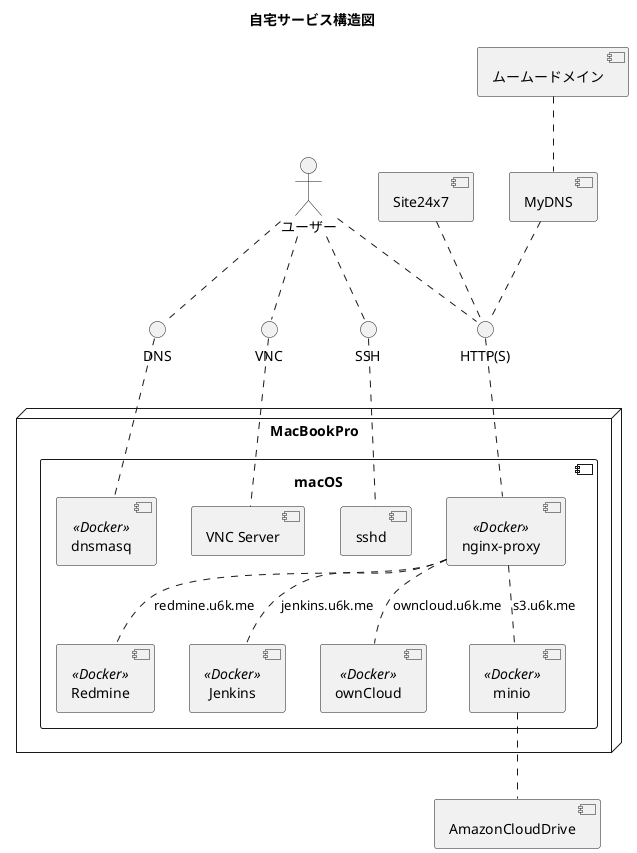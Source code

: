 @startuml

title: 自宅サービス構造図

actor "ユーザー"

interface "HTTP(S)"
interface "SSH"
interface "DNS"
interface "VNC"

node "MacBookPro" {
    component "macOS" {
        [sshd]
        [VNC Server]

        [nginx-proxy] <<Docker>>
        [Redmine] <<Docker>>
        [Jenkins] <<Docker>>
        [ownCloud] <<Docker>>
        [minio] <<Docker>>
        [dnsmasq] <<Docker>>
    }
}

[Site24x7]
[ムームードメイン]
[MyDNS]
[AmazonCloudDrive]

[ユーザー] .. [HTTP(S)]
[ユーザー] .. [SSH]
[ユーザー] .. [DNS]
[ユーザー] .. [VNC]

[Site24x7] .. [HTTP(S)]
[ムームードメイン] .. [MyDNS]
[MyDNS] .. [HTTP(S)]

[HTTP(S)] .. [nginx-proxy]
[SSH] .. [sshd]
[DNS] .. [dnsmasq]
[VNC] .. [VNC Server]

[nginx-proxy] .. [Redmine] : redmine.u6k.me
[nginx-proxy] .. [Jenkins] : jenkins.u6k.me
[nginx-proxy] .. [ownCloud] : owncloud.u6k.me
[nginx-proxy] .. [minio] : s3.u6k.me

[minio] .. [AmazonCloudDrive]

@enduml
